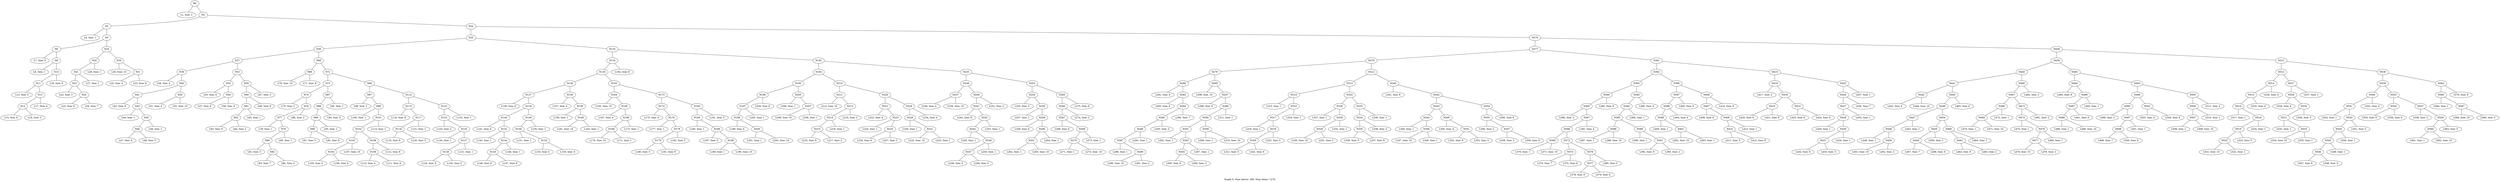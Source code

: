 graph G
{

label="Graph G. Num leaves: 286. Num items: 1270."
R0 ;
R0 [label="R0"] ;
R0 -- L1 ;
L1 [label="L1, Size: 2"] ;
R0 -- N2 ;
N2 [label="N2"] ;
N2 -- N3 ;
N3 [label="N3"] ;
N3 -- L4 ;
L4 [label="L4, Size: 1"] ;
N3 -- N5 ;
N5 [label="N5"] ;
N5 -- N6 ;
N6 [label="N6"] ;
N6 -- L7 ;
L7 [label="L7, Size: 9"] ;
N6 -- N8 ;
N8 [label="N8"] ;
N8 -- L9 ;
L9 [label="L9, Size: 1"] ;
N8 -- N10 ;
N10 [label="N10"] ;
N10 -- N11 ;
N11 [label="N11"] ;
N11 -- L12 ;
L12 [label="L12, Size: 5"] ;
N11 -- N13 ;
N13 [label="N13"] ;
N13 -- N14 ;
N14 [label="N14"] ;
N14 -- L15 ;
L15 [label="L15, Size: 8"] ;
N14 -- L16 ;
L16 [label="L16, Size: 3"] ;
N13 -- L17 ;
L17 [label="L17, Size: 4"] ;
N10 -- L18 ;
L18 [label="L18, Size: 5"] ;
N5 -- N19 ;
N19 [label="N19"] ;
N19 -- N20 ;
N20 [label="N20"] ;
N20 -- N21 ;
N21 [label="N21"] ;
N21 -- N22 ;
N22 [label="N22"] ;
N22 -- L23 ;
L23 [label="L23, Size: 3"] ;
N22 -- N24 ;
N24 [label="N24"] ;
N24 -- L25 ;
L25 [label="L25, Size: 8"] ;
N24 -- L26 ;
L26 [label="L26, Size: 7"] ;
N21 -- L27 ;
L27 [label="L27, Size: 1"] ;
N20 -- L28 ;
L28 [label="L28, Size: 1"] ;
N19 -- N29 ;
N29 [label="N29"] ;
N29 -- L30 ;
L30 [label="L30, Size: 10"] ;
N29 -- N31 ;
N31 [label="N31"] ;
N31 -- L32 ;
L32 [label="L32, Size: 4"] ;
N31 -- L33 ;
L33 [label="L33, Size: 8"] ;
N2 -- N34 ;
N34 [label="N34"] ;
N34 -- N35 ;
N35 [label="N35"] ;
N35 -- N36 ;
N36 [label="N36"] ;
N36 -- N37 ;
N37 [label="N37"] ;
N37 -- N38 ;
N38 [label="N38"] ;
N38 -- L39 ;
L39 [label="L39, Size: 4"] ;
N38 -- N40 ;
N40 [label="N40"] ;
N40 -- N41 ;
N41 [label="N41"] ;
N41 -- L42 ;
L42 [label="L42, Size: 8"] ;
N41 -- N43 ;
N43 [label="N43"] ;
N43 -- L44 ;
L44 [label="L44, Size: 1"] ;
N43 -- N45 ;
N45 [label="N45"] ;
N45 -- N46 ;
N46 [label="N46"] ;
N46 -- L47 ;
L47 [label="L47, Size: 9"] ;
N46 -- L48 ;
L48 [label="L48, Size: 5"] ;
N45 -- L49 ;
L49 [label="L49, Size: 1"] ;
N40 -- N50 ;
N50 [label="N50"] ;
N50 -- L51 ;
L51 [label="L51, Size: 4"] ;
N50 -- L52 ;
L52 [label="L52, Size: 10"] ;
N37 -- N53 ;
N53 [label="N53"] ;
N53 -- N54 ;
N54 [label="N54"] ;
N54 -- L55 ;
L55 [label="L55, Size: 6"] ;
N54 -- N56 ;
N56 [label="N56"] ;
N56 -- L57 ;
L57 [label="L57, Size: 6"] ;
N56 -- L58 ;
L58 [label="L58, Size: 6"] ;
N53 -- N59 ;
N59 [label="N59"] ;
N59 -- N60 ;
N60 [label="N60"] ;
N60 -- N61 ;
N61 [label="N61"] ;
N61 -- N62 ;
N62 [label="N62"] ;
N62 -- L63 ;
L63 [label="L63, Size: 9"] ;
N62 -- L64 ;
L64 [label="L64, Size: 2"] ;
N61 -- L65 ;
L65 [label="L65, Size: 1"] ;
N60 -- L66 ;
L66 [label="L66, Size: 8"] ;
N59 -- L67 ;
L67 [label="L67, Size: 2"] ;
N36 -- N68 ;
N68 [label="N68"] ;
N68 -- N69 ;
N69 [label="N69"] ;
N69 -- L70 ;
L70 [label="L70, Size: 10"] ;
N69 -- L71 ;
L71 [label="L71, Size: 8"] ;
N68 -- N72 ;
N72 [label="N72"] ;
N72 -- N73 ;
N73 [label="N73"] ;
N73 -- N74 ;
N74 [label="N74"] ;
N74 -- L75 ;
L75 [label="L75, Size: 2"] ;
N74 -- N76 ;
N76 [label="N76"] ;
N76 -- N77 ;
N77 [label="N77"] ;
N77 -- L78 ;
L78 [label="L78, Size: 1"] ;
N77 -- N79 ;
N79 [label="N79"] ;
N79 -- N80 ;
N80 [label="N80"] ;
N80 -- L81 ;
L81 [label="L81, Size: 3"] ;
N80 -- N82 ;
N82 [label="N82"] ;
N82 -- L83 ;
L83 [label="L83, Size: 7"] ;
N82 -- L84 ;
L84 [label="L84, Size: 4"] ;
N79 -- L85 ;
L85 [label="L85, Size: 1"] ;
N76 -- L86 ;
L86 [label="L86, Size: 2"] ;
N73 -- N87 ;
N87 [label="N87"] ;
N87 -- N88 ;
N88 [label="N88"] ;
N88 -- N89 ;
N89 [label="N89"] ;
N89 -- N90 ;
N90 [label="N90"] ;
N90 -- L91 ;
L91 [label="L91, Size: 5"] ;
N90 -- L92 ;
L92 [label="L92, Size: 8"] ;
N89 -- L93 ;
L93 [label="L93, Size: 1"] ;
N88 -- L94 ;
L94 [label="L94, Size: 5"] ;
N87 -- L95 ;
L95 [label="L95, Size: 1"] ;
N72 -- N96 ;
N96 [label="N96"] ;
N96 -- N97 ;
N97 [label="N97"] ;
N97 -- L98 ;
L98 [label="L98, Size: 2"] ;
N97 -- N99 ;
N99 [label="N99"] ;
N99 -- L100 ;
L100 [label="L100, Size: 1"] ;
N99 -- N101 ;
N101 [label="N101"] ;
N101 -- N102 ;
N102 [label="N102"] ;
N102 -- N103 ;
N103 [label="N103"] ;
N103 -- N104 ;
N104 [label="N104"] ;
N104 -- L105 ;
L105 [label="L105, Size: 6"] ;
N104 -- L106 ;
L106 [label="L106, Size: 6"] ;
N103 -- L107 ;
L107 [label="L107, Size: 10"] ;
N102 -- N108 ;
N108 [label="N108"] ;
N108 -- N109 ;
N109 [label="N109"] ;
N109 -- L110 ;
L110 [label="L110, Size: 4"] ;
N109 -- L111 ;
L111 [label="L111, Size: 8"] ;
N108 -- L112 ;
L112 [label="L112, Size: 8"] ;
N101 -- L113 ;
L113 [label="L113, Size: 1"] ;
N96 -- N114 ;
N114 [label="N114"] ;
N114 -- N115 ;
N115 [label="N115"] ;
N115 -- L116 ;
L116 [label="L116, Size: 8"] ;
N115 -- N117 ;
N117 [label="N117"] ;
N117 -- N118 ;
N118 [label="N118"] ;
N118 -- L119 ;
L119 [label="L119, Size: 6"] ;
N118 -- L120 ;
L120 [label="L120, Size: 5"] ;
N117 -- L121 ;
L121 [label="L121, Size: 1"] ;
N114 -- N122 ;
N122 [label="N122"] ;
N122 -- N123 ;
N123 [label="N123"] ;
N123 -- L124 ;
L124 [label="L124, Size: 2"] ;
N123 -- N125 ;
N125 [label="N125"] ;
N125 -- L126 ;
L126 [label="L126, Size: 1"] ;
N125 -- N127 ;
N127 [label="N127"] ;
N127 -- N128 ;
N128 [label="N128"] ;
N128 -- L129 ;
L129 [label="L129, Size: 6"] ;
N128 -- L130 ;
L130 [label="L130, Size: 5"] ;
N127 -- L131 ;
L131 [label="L131, Size: 1"] ;
N122 -- L132 ;
L132 [label="L132, Size: 1"] ;
N35 -- N133 ;
N133 [label="N133"] ;
N133 -- N134 ;
N134 [label="N134"] ;
N134 -- N135 ;
N135 [label="N135"] ;
N135 -- N136 ;
N136 [label="N136"] ;
N136 -- N137 ;
N137 [label="N137"] ;
N137 -- L138 ;
L138 [label="L138, Size: 6"] ;
N137 -- N139 ;
N139 [label="N139"] ;
N139 -- N140 ;
N140 [label="N140"] ;
N140 -- L141 ;
L141 [label="L141, Size: 4"] ;
N140 -- N142 ;
N142 [label="N142"] ;
N142 -- L143 ;
L143 [label="L143, Size: 1"] ;
N142 -- N144 ;
N144 [label="N144"] ;
N144 -- N145 ;
N145 [label="N145"] ;
N145 -- L146 ;
L146 [label="L146, Size: 6"] ;
N145 -- L147 ;
L147 [label="L147, Size: 6"] ;
N144 -- L148 ;
L148 [label="L148, Size: 1"] ;
N139 -- N149 ;
N149 [label="N149"] ;
N149 -- N150 ;
N150 [label="N150"] ;
N150 -- L151 ;
L151 [label="L151, Size: 1"] ;
N150 -- N152 ;
N152 [label="N152"] ;
N152 -- L153 ;
L153 [label="L153, Size: 4"] ;
N152 -- L154 ;
L154 [label="L154, Size: 8"] ;
N149 -- L155 ;
L155 [label="L155, Size: 1"] ;
N136 -- N156 ;
N156 [label="N156"] ;
N156 -- L157 ;
L157 [label="L157, Size: 4"] ;
N156 -- N158 ;
N158 [label="N158"] ;
N158 -- L159 ;
L159 [label="L159, Size: 1"] ;
N158 -- N160 ;
N160 [label="N160"] ;
N160 -- L161 ;
L161 [label="L161, Size: 10"] ;
N160 -- L162 ;
L162 [label="L162, Size: 1"] ;
N135 -- N163 ;
N163 [label="N163"] ;
N163 -- N164 ;
N164 [label="N164"] ;
N164 -- L165 ;
L165 [label="L165, Size: 10"] ;
N164 -- N166 ;
N166 [label="N166"] ;
N166 -- L167 ;
L167 [label="L167, Size: 4"] ;
N166 -- N168 ;
N168 [label="N168"] ;
N168 -- N169 ;
N169 [label="N169"] ;
N169 -- L170 ;
L170 [label="L170, Size: 10"] ;
N169 -- L171 ;
L171 [label="L171, Size: 1"] ;
N168 -- L172 ;
L172 [label="L172, Size: 1"] ;
N163 -- N173 ;
N173 [label="N173"] ;
N173 -- N174 ;
N174 [label="N174"] ;
N174 -- L175 ;
L175 [label="L175, Size: 4"] ;
N174 -- N176 ;
N176 [label="N176"] ;
N176 -- L177 ;
L177 [label="L177, Size: 1"] ;
N176 -- N178 ;
N178 [label="N178"] ;
N178 -- N179 ;
N179 [label="N179"] ;
N179 -- L180 ;
L180 [label="L180, Size: 5"] ;
N179 -- L181 ;
L181 [label="L181, Size: 9"] ;
N178 -- L182 ;
L182 [label="L182, Size: 5"] ;
N173 -- N183 ;
N183 [label="N183"] ;
N183 -- N184 ;
N184 [label="N184"] ;
N184 -- L185 ;
L185 [label="L185, Size: 1"] ;
N184 -- N186 ;
N186 [label="N186"] ;
N186 -- L187 ;
L187 [label="L187, Size: 5"] ;
N186 -- N188 ;
N188 [label="N188"] ;
N188 -- L189 ;
L189 [label="L189, Size: 1"] ;
N188 -- L190 ;
L190 [label="L190, Size: 10"] ;
N183 -- L191 ;
L191 [label="L191, Size: 3"] ;
N134 -- L192 ;
L192 [label="L192, Size: 8"] ;
N133 -- N193 ;
N193 [label="N193"] ;
N193 -- N194 ;
N194 [label="N194"] ;
N194 -- N195 ;
N195 [label="N195"] ;
N195 -- N196 ;
N196 [label="N196"] ;
N196 -- N197 ;
N197 [label="N197"] ;
N197 -- N198 ;
N198 [label="N198"] ;
N198 -- L199 ;
L199 [label="L199, Size: 6"] ;
N198 -- N200 ;
N200 [label="N200"] ;
N200 -- L201 ;
L201 [label="L201, Size: 1"] ;
N200 -- L202 ;
L202 [label="L202, Size: 10"] ;
N197 -- L203 ;
L203 [label="L203, Size: 1"] ;
N196 -- L204 ;
L204 [label="L204, Size: 6"] ;
N195 -- N205 ;
N205 [label="N205"] ;
N205 -- L206 ;
L206 [label="L206, Size: 1"] ;
N205 -- N207 ;
N207 [label="N207"] ;
N207 -- L208 ;
L208 [label="L208, Size: 10"] ;
N207 -- L209 ;
L209 [label="L209, Size: 1"] ;
N194 -- N210 ;
N210 [label="N210"] ;
N210 -- N211 ;
N211 [label="N211"] ;
N211 -- L212 ;
L212 [label="L212, Size: 10"] ;
N211 -- N213 ;
N213 [label="N213"] ;
N213 -- N214 ;
N214 [label="N214"] ;
N214 -- N215 ;
N215 [label="N215"] ;
N215 -- L216 ;
L216 [label="L216, Size: 9"] ;
N215 -- L217 ;
L217 [label="L217, Size: 2"] ;
N214 -- L218 ;
L218 [label="L218, Size: 1"] ;
N213 -- L219 ;
L219 [label="L219, Size: 2"] ;
N210 -- N220 ;
N220 [label="N220"] ;
N220 -- N221 ;
N221 [label="N221"] ;
N221 -- L222 ;
L222 [label="L222, Size: 4"] ;
N221 -- N223 ;
N223 [label="N223"] ;
N223 -- L224 ;
L224 [label="L224, Size: 1"] ;
N223 -- N225 ;
N225 [label="N225"] ;
N225 -- L226 ;
L226 [label="L226, Size: 8"] ;
N225 -- L227 ;
L227 [label="L227, Size: 3"] ;
N220 -- N228 ;
N228 [label="N228"] ;
N228 -- N229 ;
N229 [label="N229"] ;
N229 -- L230 ;
L230 [label="L230, Size: 1"] ;
N229 -- N231 ;
N231 [label="N231"] ;
N231 -- L232 ;
L232 [label="L232, Size: 10"] ;
N231 -- L233 ;
L233 [label="L233, Size: 1"] ;
N228 -- L234 ;
L234 [label="L234, Size: 4"] ;
N193 -- N235 ;
N235 [label="N235"] ;
N235 -- N236 ;
N236 [label="N236"] ;
N236 -- N237 ;
N237 [label="N237"] ;
N237 -- L238 ;
L238 [label="L238, Size: 4"] ;
N237 -- L239 ;
L239 [label="L239, Size: 10"] ;
N236 -- N240 ;
N240 [label="N240"] ;
N240 -- N241 ;
N241 [label="N241"] ;
N241 -- L242 ;
L242 [label="L242, Size: 8"] ;
N241 -- N243 ;
N243 [label="N243"] ;
N243 -- N244 ;
N244 [label="N244"] ;
N244 -- L245 ;
L245 [label="L245, Size: 1"] ;
N244 -- N246 ;
N246 [label="N246"] ;
N246 -- N247 ;
N247 [label="N247"] ;
N247 -- L248 ;
L248 [label="L248, Size: 6"] ;
N247 -- L249 ;
L249 [label="L249, Size: 5"] ;
N246 -- L250 ;
L250 [label="L250, Size: 1"] ;
N243 -- L251 ;
L251 [label="L251, Size: 1"] ;
N240 -- L252 ;
L252 [label="L252, Size: 2"] ;
N235 -- N253 ;
N253 [label="N253"] ;
N253 -- N254 ;
N254 [label="N254"] ;
N254 -- L255 ;
L255 [label="L255, Size: 3"] ;
N254 -- N256 ;
N256 [label="N256"] ;
N256 -- L257 ;
L257 [label="L257, Size: 1"] ;
N256 -- N258 ;
N258 [label="N258"] ;
N258 -- L259 ;
L259 [label="L259, Size: 6"] ;
N258 -- N260 ;
N260 [label="N260"] ;
N260 -- N261 ;
N261 [label="N261"] ;
N261 -- L262 ;
L262 [label="L262, Size: 1"] ;
N261 -- L263 ;
L263 [label="L263, Size: 10"] ;
N260 -- L264 ;
L264 [label="L264, Size: 1"] ;
N253 -- N265 ;
N265 [label="N265"] ;
N265 -- N266 ;
N266 [label="N266"] ;
N266 -- N267 ;
N267 [label="N267"] ;
N267 -- L268 ;
L268 [label="L268, Size: 6"] ;
N267 -- N269 ;
N269 [label="N269"] ;
N269 -- N270 ;
N270 [label="N270"] ;
N270 -- L271 ;
L271 [label="L271, Size: 1"] ;
N270 -- L272 ;
L272 [label="L272, Size: 10"] ;
N269 -- L273 ;
L273 [label="L273, Size: 1"] ;
N266 -- L274 ;
L274 [label="L274, Size: 2"] ;
N265 -- L275 ;
L275 [label="L275, Size: 8"] ;
N34 -- N276 ;
N276 [label="N276"] ;
N276 -- N277 ;
N277 [label="N277"] ;
N277 -- N278 ;
N278 [label="N278"] ;
N278 -- N279 ;
N279 [label="N279"] ;
N279 -- N280 ;
N280 [label="N280"] ;
N280 -- L281 ;
L281 [label="L281, Size: 6"] ;
N280 -- N282 ;
N282 [label="N282"] ;
N282 -- L283 ;
L283 [label="L283, Size: 8"] ;
N282 -- N284 ;
N284 [label="N284"] ;
N284 -- N285 ;
N285 [label="N285"] ;
N285 -- N286 ;
N286 [label="N286"] ;
N286 -- N287 ;
N287 [label="N287"] ;
N287 -- L288 ;
L288 [label="L288, Size: 1"] ;
N287 -- N289 ;
N289 [label="N289"] ;
N289 -- L290 ;
L290 [label="L290, Size: 10"] ;
N289 -- L291 ;
L291 [label="L291, Size: 2"] ;
N286 -- L292 ;
L292 [label="L292, Size: 1"] ;
N285 -- L293 ;
L293 [label="L293, Size: 3"] ;
N284 -- L294 ;
L294 [label="L294, Size: 7"] ;
N279 -- N295 ;
N295 [label="N295"] ;
N295 -- L296 ;
L296 [label="L296, Size: 10"] ;
N295 -- N297 ;
N297 [label="N297"] ;
N297 -- L298 ;
L298 [label="L298, Size: 8"] ;
N297 -- N299 ;
N299 [label="N299"] ;
N299 -- N300 ;
N300 [label="N300"] ;
N300 -- N301 ;
N301 [label="N301"] ;
N301 -- L302 ;
L302 [label="L302, Size: 1"] ;
N301 -- N303 ;
N303 [label="N303"] ;
N303 -- N304 ;
N304 [label="N304"] ;
N304 -- L305 ;
L305 [label="L305, Size: 9"] ;
N304 -- L306 ;
L306 [label="L306, Size: 3"] ;
N303 -- L307 ;
L307 [label="L307, Size: 1"] ;
N300 -- N308 ;
N308 [label="N308"] ;
N308 -- L309 ;
L309 [label="L309, Size: 1"] ;
N308 -- L310 ;
L310 [label="L310, Size: 10"] ;
N299 -- L311 ;
L311 [label="L311, Size: 1"] ;
N278 -- N312 ;
N312 [label="N312"] ;
N312 -- N313 ;
N313 [label="N313"] ;
N313 -- N314 ;
N314 [label="N314"] ;
N314 -- L315 ;
L315 [label="L315, Size: 1"] ;
N314 -- N316 ;
N316 [label="N316"] ;
N316 -- N317 ;
N317 [label="N317"] ;
N317 -- L318 ;
L318 [label="L318, Size: 1"] ;
N317 -- N319 ;
N319 [label="N319"] ;
N319 -- N320 ;
N320 [label="N320"] ;
N320 -- L321 ;
L321 [label="L321, Size: 5"] ;
N320 -- L322 ;
L322 [label="L322, Size: 6"] ;
N319 -- L323 ;
L323 [label="L323, Size: 2"] ;
N316 -- L324 ;
L324 [label="L324, Size: 1"] ;
N313 -- N325 ;
N325 [label="N325"] ;
N325 -- N326 ;
N326 [label="N326"] ;
N326 -- L327 ;
L327 [label="L327, Size: 1"] ;
N326 -- N328 ;
N328 [label="N328"] ;
N328 -- N329 ;
N329 [label="N329"] ;
N329 -- L330 ;
L330 [label="L330, Size: 10"] ;
N329 -- L331 ;
L331 [label="L331, Size: 2"] ;
N328 -- L332 ;
L332 [label="L332, Size: 1"] ;
N325 -- N333 ;
N333 [label="N333"] ;
N333 -- N334 ;
N334 [label="N334"] ;
N334 -- N335 ;
N335 [label="N335"] ;
N335 -- L336 ;
L336 [label="L336, Size: 5"] ;
N335 -- L337 ;
L337 [label="L337, Size: 9"] ;
N334 -- L338 ;
L338 [label="L338, Size: 3"] ;
N333 -- L339 ;
L339 [label="L339, Size: 1"] ;
N312 -- N340 ;
N340 [label="N340"] ;
N340 -- L341 ;
L341 [label="L341, Size: 8"] ;
N340 -- N342 ;
N342 [label="N342"] ;
N342 -- N343 ;
N343 [label="N343"] ;
N343 -- N344 ;
N344 [label="N344"] ;
N344 -- L345 ;
L345 [label="L345, Size: 1"] ;
N344 -- N346 ;
N346 [label="N346"] ;
N346 -- L347 ;
L347 [label="L347, Size: 10"] ;
N346 -- L348 ;
L348 [label="L348, Size: 1"] ;
N343 -- N349 ;
N349 [label="N349"] ;
N349 -- L350 ;
L350 [label="L350, Size: 4"] ;
N349 -- N351 ;
N351 [label="N351"] ;
N351 -- L352 ;
L352 [label="L352, Size: 9"] ;
N351 -- L353 ;
L353 [label="L353, Size: 3"] ;
N342 -- N354 ;
N354 [label="N354"] ;
N354 -- N355 ;
N355 [label="N355"] ;
N355 -- L356 ;
L356 [label="L356, Size: 2"] ;
N355 -- N357 ;
N357 [label="N357"] ;
N357 -- L358 ;
L358 [label="L358, Size: 3"] ;
N357 -- L359 ;
L359 [label="L359, Size: 9"] ;
N354 -- L360 ;
L360 [label="L360, Size: 6"] ;
N277 -- N361 ;
N361 [label="N361"] ;
N361 -- N362 ;
N362 [label="N362"] ;
N362 -- N363 ;
N363 [label="N363"] ;
N363 -- N364 ;
N364 [label="N364"] ;
N364 -- N365 ;
N365 [label="N365"] ;
N365 -- L366 ;
L366 [label="L366, Size: 2"] ;
N365 -- N367 ;
N367 [label="N367"] ;
N367 -- N368 ;
N368 [label="N368"] ;
N368 -- N369 ;
N369 [label="N369"] ;
N369 -- L370 ;
L370 [label="L370, Size: 1"] ;
N369 -- L371 ;
L371 [label="L371, Size: 10"] ;
N368 -- N372 ;
N372 [label="N372"] ;
N372 -- N373 ;
N373 [label="N373"] ;
N373 -- L374 ;
L374 [label="L374, Size: 7"] ;
N373 -- L375 ;
L375 [label="L375, Size: 9"] ;
N372 -- N376 ;
N376 [label="N376"] ;
N376 -- N377 ;
N377 [label="N377"] ;
N377 -- L378 ;
L378 [label="L378, Size: 8"] ;
N377 -- L379 ;
L379 [label="L379, Size: 4"] ;
N376 -- L380 ;
L380 [label="L380, Size: 5"] ;
N367 -- L381 ;
L381 [label="L381, Size: 4"] ;
N364 -- L382 ;
L382 [label="L382, Size: 8"] ;
N363 -- N383 ;
N383 [label="N383"] ;
N383 -- N384 ;
N384 [label="N384"] ;
N384 -- N385 ;
N385 [label="N385"] ;
N385 -- N386 ;
N386 [label="N386"] ;
N386 -- L387 ;
L387 [label="L387, Size: 1"] ;
N386 -- L388 ;
L388 [label="L388, Size: 10"] ;
N385 -- N389 ;
N389 [label="N389"] ;
N389 -- L390 ;
L390 [label="L390, Size: 1"] ;
N389 -- N391 ;
N391 [label="N391"] ;
N391 -- L392 ;
L392 [label="L392, Size: 9"] ;
N391 -- L393 ;
L393 [label="L393, Size: 2"] ;
N384 -- L394 ;
L394 [label="L394, Size: 1"] ;
N383 -- L395 ;
L395 [label="L395, Size: 4"] ;
N362 -- N396 ;
N396 [label="N396"] ;
N396 -- N397 ;
N397 [label="N397"] ;
N397 -- N398 ;
N398 [label="N398"] ;
N398 -- N399 ;
N399 [label="N399"] ;
N399 -- L400 ;
L400 [label="L400, Size: 1"] ;
N399 -- N401 ;
N401 [label="N401"] ;
N401 -- L402 ;
L402 [label="L402, Size: 10"] ;
N401 -- L403 ;
L403 [label="L403, Size: 1"] ;
N398 -- L404 ;
L404 [label="L404, Size: 4"] ;
N397 -- L405 ;
L405 [label="L405, Size: 6"] ;
N396 -- N406 ;
N406 [label="N406"] ;
N406 -- N407 ;
N407 [label="N407"] ;
N407 -- L408 ;
L408 [label="L408, Size: 6"] ;
N407 -- N409 ;
N409 [label="N409"] ;
N409 -- N410 ;
N410 [label="N410"] ;
N410 -- L411 ;
L411 [label="L411, Size: 5"] ;
N410 -- L412 ;
L412 [label="L412, Size: 8"] ;
N409 -- L413 ;
L413 [label="L413, Size: 1"] ;
N406 -- L414 ;
L414 [label="L414, Size: 8"] ;
N361 -- N415 ;
N415 [label="N415"] ;
N415 -- N416 ;
N416 [label="N416"] ;
N416 -- L417 ;
L417 [label="L417, Size: 2"] ;
N416 -- N418 ;
N418 [label="N418"] ;
N418 -- N419 ;
N419 [label="N419"] ;
N419 -- L420 ;
L420 [label="L420, Size: 6"] ;
N419 -- L421 ;
L421 [label="L421, Size: 6"] ;
N418 -- N422 ;
N422 [label="N422"] ;
N422 -- L423 ;
L423 [label="L423, Size: 6"] ;
N422 -- L424 ;
L424 [label="L424, Size: 6"] ;
N415 -- N425 ;
N425 [label="N425"] ;
N425 -- N426 ;
N426 [label="N426"] ;
N426 -- N427 ;
N427 [label="N427"] ;
N427 -- N428 ;
N428 [label="N428"] ;
N428 -- L429 ;
L429 [label="L429, Size: 1"] ;
N428 -- N430 ;
N430 [label="N430"] ;
N430 -- N431 ;
N431 [label="N431"] ;
N431 -- L432 ;
L432 [label="L432, Size: 6"] ;
N431 -- L433 ;
L433 [label="L433, Size: 5"] ;
N430 -- L434 ;
L434 [label="L434, Size: 1"] ;
N427 -- L435 ;
L435 [label="L435, Size: 1"] ;
N426 -- L436 ;
L436 [label="L436, Size: 7"] ;
N425 -- L437 ;
L437 [label="L437, Size: 1"] ;
N276 -- N438 ;
N438 [label="N438"] ;
N438 -- N439 ;
N439 [label="N439"] ;
N439 -- N440 ;
N440 [label="N440"] ;
N440 -- N441 ;
N441 [label="N441"] ;
N441 -- N442 ;
N442 [label="N442"] ;
N442 -- L443 ;
L443 [label="L443, Size: 6"] ;
N442 -- L444 ;
L444 [label="L444, Size: 10"] ;
N441 -- N445 ;
N445 [label="N445"] ;
N445 -- N446 ;
N446 [label="N446"] ;
N446 -- N447 ;
N447 [label="N447"] ;
N447 -- N448 ;
N448 [label="N448"] ;
N448 -- L449 ;
L449 [label="L449, Size: 1"] ;
N448 -- N450 ;
N450 [label="N450"] ;
N450 -- L451 ;
L451 [label="L451, Size: 10"] ;
N450 -- L452 ;
L452 [label="L452, Size: 2"] ;
N447 -- L453 ;
L453 [label="L453, Size: 1"] ;
N446 -- N454 ;
N454 [label="N454"] ;
N454 -- N455 ;
N455 [label="N455"] ;
N455 -- N456 ;
N456 [label="N456"] ;
N456 -- L457 ;
L457 [label="L457, Size: 7"] ;
N456 -- L458 ;
L458 [label="L458, Size: 6"] ;
N455 -- L459 ;
L459 [label="L459, Size: 1"] ;
N454 -- N460 ;
N460 [label="N460"] ;
N460 -- N461 ;
N461 [label="N461"] ;
N461 -- L462 ;
L462 [label="L462, Size: 9"] ;
N461 -- L463 ;
L463 [label="L463, Size: 2"] ;
N460 -- L464 ;
L464 [label="L464, Size: 1"] ;
N445 -- L465 ;
L465 [label="L465, Size: 4"] ;
N440 -- N466 ;
N466 [label="N466"] ;
N466 -- N467 ;
N467 [label="N467"] ;
N467 -- N468 ;
N468 [label="N468"] ;
N468 -- N469 ;
N469 [label="N469"] ;
N469 -- L470 ;
L470 [label="L470, Size: 1"] ;
N469 -- L471 ;
L471 [label="L471, Size: 10"] ;
N468 -- L472 ;
L472 [label="L472, Size: 1"] ;
N467 -- N473 ;
N473 [label="N473"] ;
N473 -- N474 ;
N474 [label="N474"] ;
N474 -- L475 ;
L475 [label="L475, Size: 1"] ;
N474 -- N476 ;
N476 [label="N476"] ;
N476 -- N477 ;
N477 [label="N477"] ;
N477 -- L478 ;
L478 [label="L478, Size: 10"] ;
N477 -- L479 ;
L479 [label="L479, Size: 2"] ;
N476 -- L480 ;
L480 [label="L480, Size: 1"] ;
N473 -- L481 ;
L481 [label="L481, Size: 2"] ;
N466 -- L482 ;
L482 [label="L482, Size: 2"] ;
N439 -- N483 ;
N483 [label="N483"] ;
N483 -- N484 ;
N484 [label="N484"] ;
N484 -- L485 ;
L485 [label="L485, Size: 8"] ;
N484 -- N486 ;
N486 [label="N486"] ;
N486 -- N487 ;
N487 [label="N487"] ;
N487 -- N488 ;
N488 [label="N488"] ;
N488 -- L489 ;
L489 [label="L489, Size: 1"] ;
N488 -- L490 ;
L490 [label="L490, Size: 10"] ;
N487 -- L491 ;
L491 [label="L491, Size: 6"] ;
N486 -- L492 ;
L492 [label="L492, Size: 1"] ;
N483 -- N493 ;
N493 [label="N493"] ;
N493 -- N494 ;
N494 [label="N494"] ;
N494 -- N495 ;
N495 [label="N495"] ;
N495 -- L496 ;
L496 [label="L496, Size: 2"] ;
N495 -- N497 ;
N497 [label="N497"] ;
N497 -- N498 ;
N498 [label="N498"] ;
N498 -- L499 ;
L499 [label="L499, Size: 7"] ;
N498 -- L500 ;
L500 [label="L500, Size: 6"] ;
N497 -- L501 ;
L501 [label="L501, Size: 1"] ;
N494 -- N502 ;
N502 [label="N502"] ;
N502 -- L503 ;
L503 [label="L503, Size: 4"] ;
N502 -- L504 ;
L504 [label="L504, Size: 8"] ;
N493 -- N505 ;
N505 [label="N505"] ;
N505 -- N506 ;
N506 [label="N506"] ;
N506 -- N507 ;
N507 [label="N507"] ;
N507 -- L508 ;
L508 [label="L508, Size: 1"] ;
N507 -- L509 ;
L509 [label="L509, Size: 10"] ;
N506 -- L510 ;
L510 [label="L510, Size: 1"] ;
N505 -- L511 ;
L511 [label="L511, Size: 4"] ;
N438 -- N512 ;
N512 [label="N512"] ;
N512 -- N513 ;
N513 [label="N513"] ;
N513 -- N514 ;
N514 [label="N514"] ;
N514 -- N515 ;
N515 [label="N515"] ;
N515 -- N516 ;
N516 [label="N516"] ;
N516 -- L517 ;
L517 [label="L517, Size: 1"] ;
N516 -- N518 ;
N518 [label="N518"] ;
N518 -- N519 ;
N519 [label="N519"] ;
N519 -- N520 ;
N520 [label="N520"] ;
N520 -- L521 ;
L521 [label="L521, Size: 10"] ;
N520 -- L522 ;
L522 [label="L522, Size: 1"] ;
N519 -- L523 ;
L523 [label="L523, Size: 5"] ;
N518 -- L524 ;
L524 [label="L524, Size: 1"] ;
N515 -- L525 ;
L525 [label="L525, Size: 4"] ;
N514 -- L526 ;
L526 [label="L526, Size: 4"] ;
N513 -- N527 ;
N527 [label="N527"] ;
N527 -- N528 ;
N528 [label="N528"] ;
N528 -- L529 ;
L529 [label="L529, Size: 4"] ;
N528 -- N530 ;
N530 [label="N530"] ;
N530 -- N531 ;
N531 [label="N531"] ;
N531 -- L532 ;
L532 [label="L532, Size: 1"] ;
N531 -- N533 ;
N533 [label="N533"] ;
N533 -- L534 ;
L534 [label="L534, Size: 10"] ;
N533 -- L535 ;
L535 [label="L535, Size: 1"] ;
N530 -- L536 ;
L536 [label="L536, Size: 5"] ;
N527 -- L537 ;
L537 [label="L537, Size: 1"] ;
N512 -- N538 ;
N538 [label="N538"] ;
N538 -- N539 ;
N539 [label="N539"] ;
N539 -- N540 ;
N540 [label="N540"] ;
N540 -- N541 ;
N541 [label="N541"] ;
N541 -- L542 ;
L542 [label="L542, Size: 1"] ;
N541 -- N543 ;
N543 [label="N543"] ;
N543 -- N544 ;
N544 [label="N544"] ;
N544 -- N545 ;
N545 [label="N545"] ;
N545 -- N546 ;
N546 [label="N546"] ;
N546 -- L547 ;
L547 [label="L547, Size: 6"] ;
N546 -- L548 ;
L548 [label="L548, Size: 5"] ;
N545 -- L549 ;
L549 [label="L549, Size: 1"] ;
N544 -- L550 ;
L550 [label="L550, Size: 1"] ;
N543 -- L551 ;
L551 [label="L551, Size: 5"] ;
N540 -- L552 ;
L552 [label="L552, Size: 4"] ;
N539 -- N553 ;
N553 [label="N553"] ;
N553 -- N554 ;
N554 [label="N554"] ;
N554 -- L555 ;
L555 [label="L555, Size: 9"] ;
N554 -- L556 ;
L556 [label="L556, Size: 6"] ;
N553 -- N557 ;
N557 [label="N557"] ;
N557 -- L558 ;
L558 [label="L558, Size: 2"] ;
N557 -- N559 ;
N559 [label="N559"] ;
N559 -- N560 ;
N560 [label="N560"] ;
N560 -- L561 ;
L561 [label="L561, Size: 1"] ;
N560 -- L562 ;
L562 [label="L562, Size: 10"] ;
N559 -- L563 ;
L563 [label="L563, Size: 5"] ;
N538 -- N564 ;
N564 [label="N564"] ;
N564 -- N565 ;
N565 [label="N565"] ;
N565 -- L566 ;
L566 [label="L566, Size: 1"] ;
N565 -- N567 ;
N567 [label="N567"] ;
N567 -- L568 ;
L568 [label="L568, Size: 10"] ;
N567 -- L569 ;
L569 [label="L569, Size: 3"] ;
N564 -- L570 ;
L570 [label="L570, Size: 8"] ;

}

